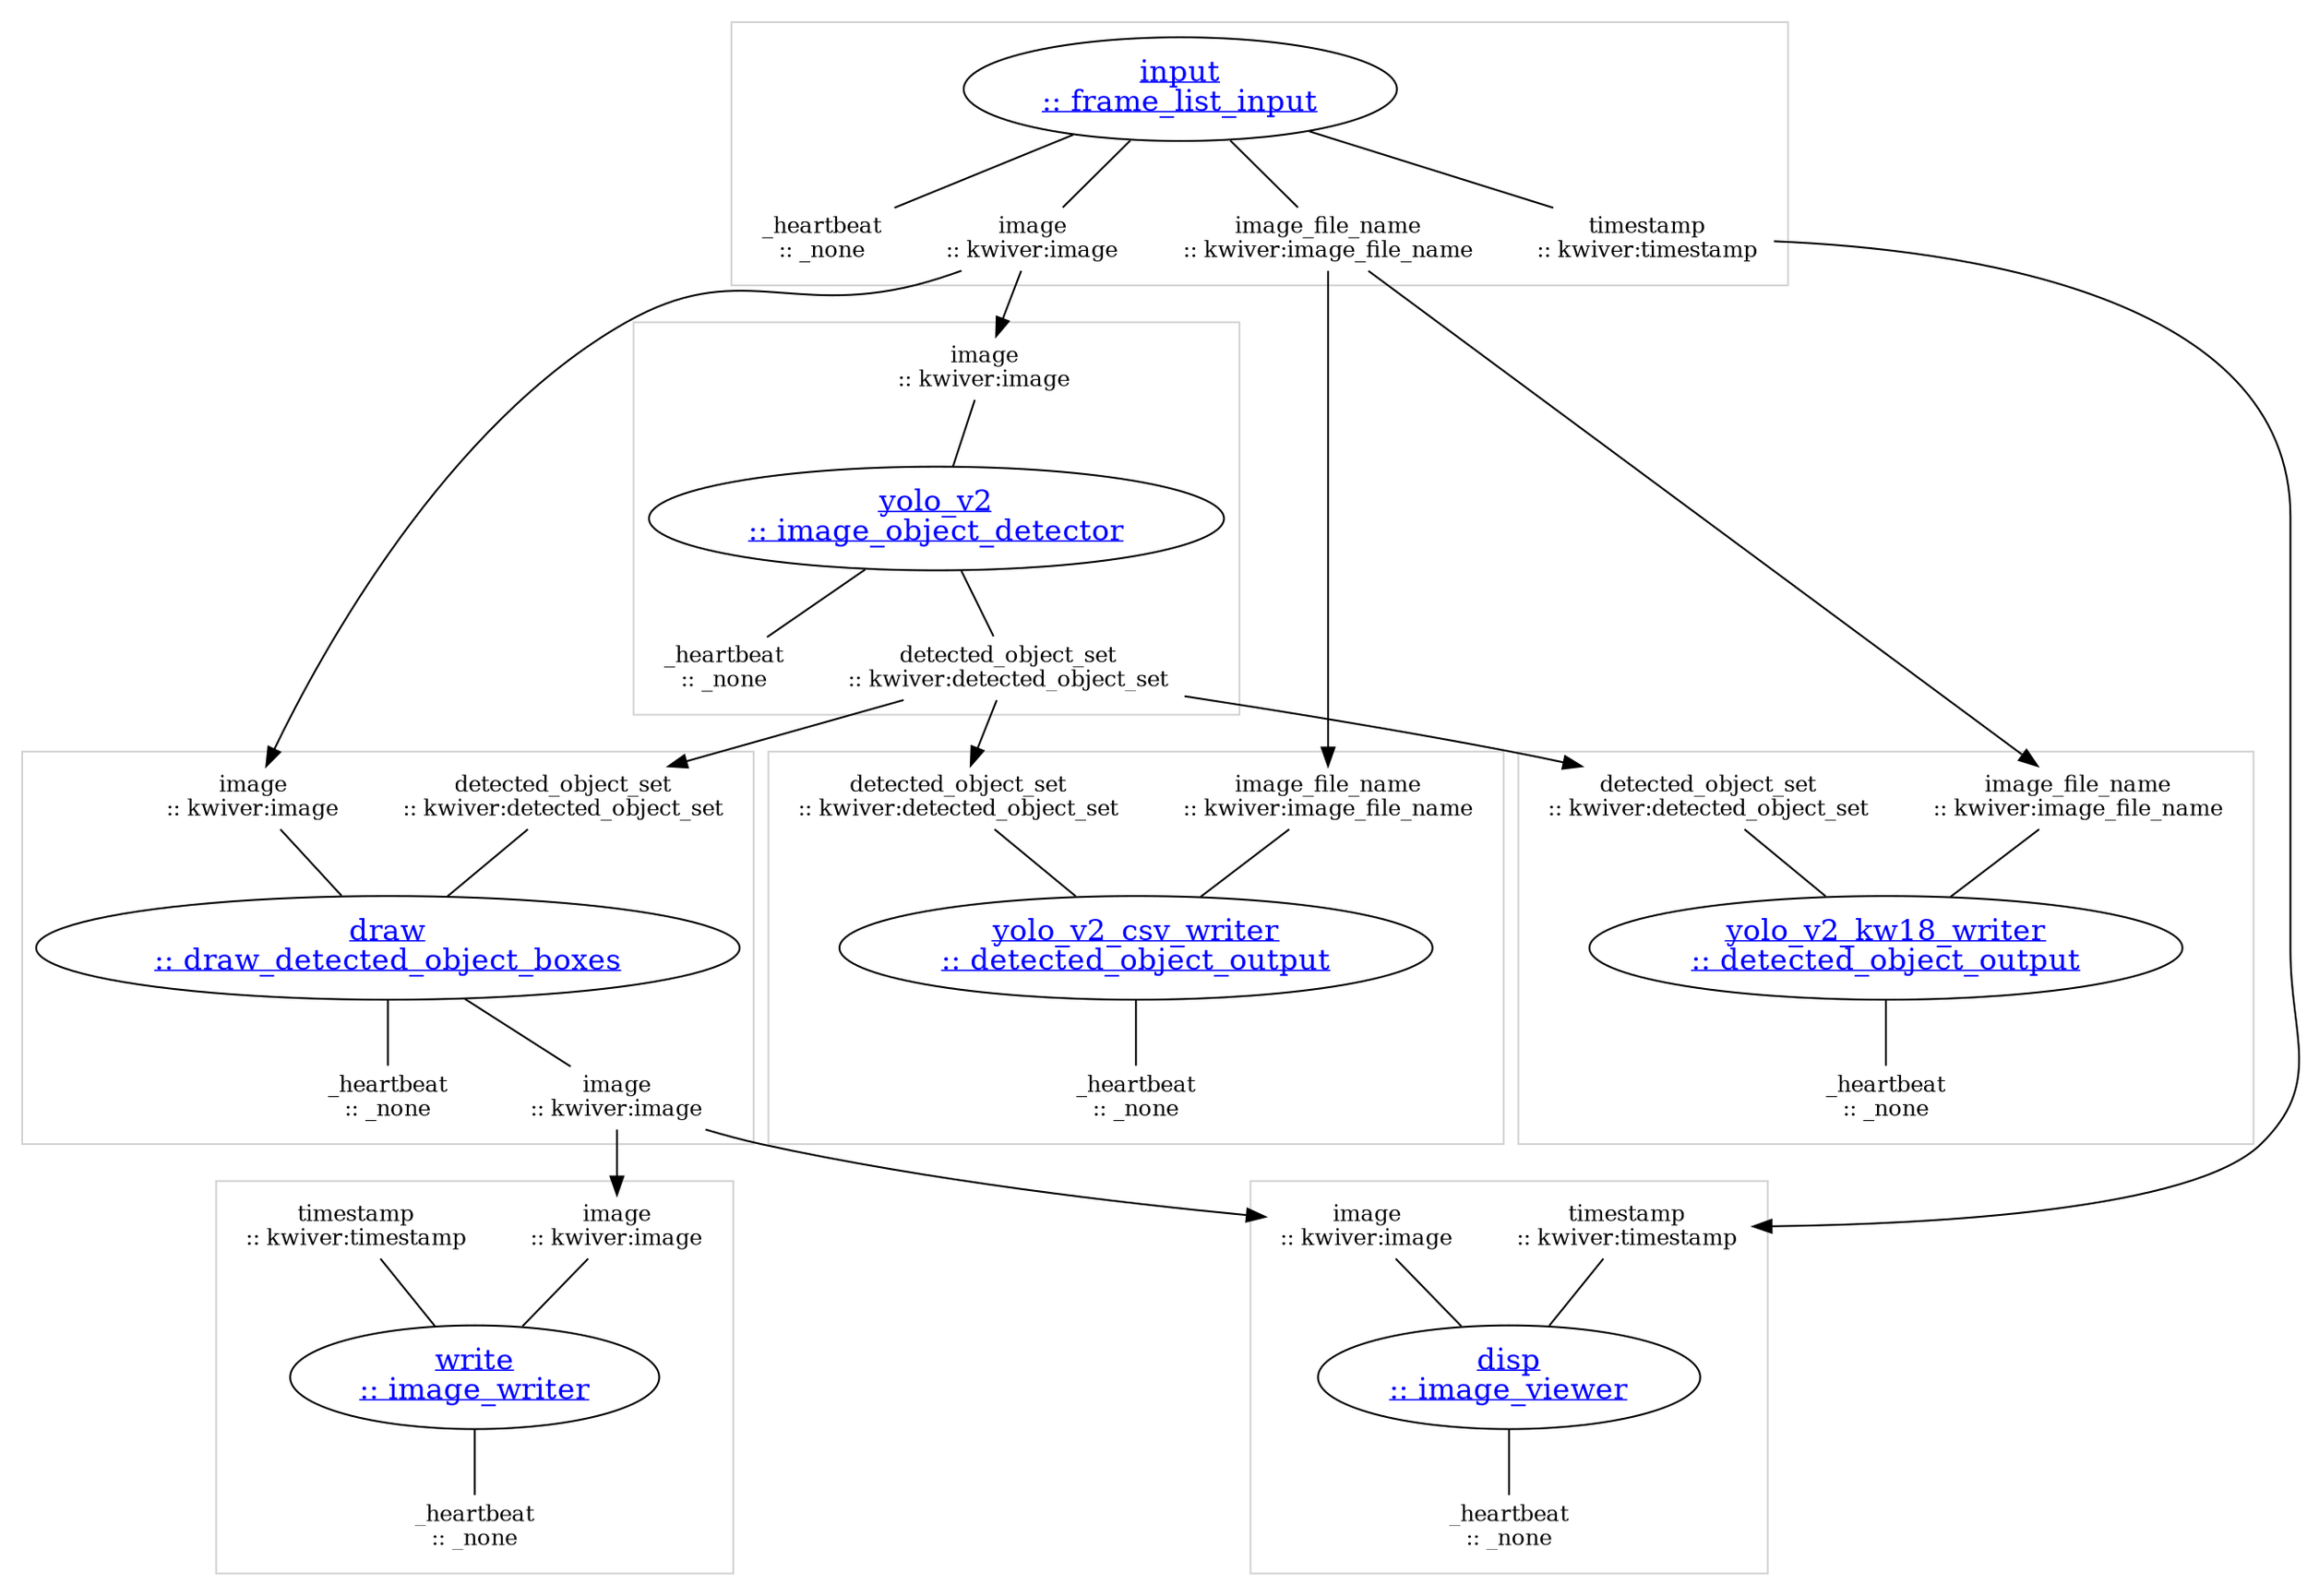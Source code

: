 strict digraph "unnamed" {
clusterrank=local;

subgraph "cluster_disp" {
color=lightgray;

"disp_main" [label=<<u>disp<br/>:: image_viewer</u>>,shape=ellipse,rank=same,fontcolor=blue,fontsize=16,href="../sprokit/processes/image_viewer.html"];

"disp_input_image" [label="image\n:: kwiver:image",shape=none,height=0,width=0,fontsize=12];
"disp_input_image" -> "disp_main" [arrowhead=none,color=black];
"disp_input_timestamp" [label="timestamp\n:: kwiver:timestamp",shape=none,height=0,width=0,fontsize=12];
"disp_input_timestamp" -> "disp_main" [arrowhead=none,color=black];

"disp_output__heartbeat" [label="_heartbeat\n:: _none",shape=none,height=0,width=0,fontsize=12];
"disp_main" -> "disp_output__heartbeat" [arrowhead=none,color=black];

}

subgraph "cluster_draw" {
color=lightgray;

"draw_main" [label=<<u>draw<br/>:: draw_detected_object_boxes</u>>,shape=ellipse,rank=same,fontcolor=blue,fontsize=16,href="../sprokit/processes/draw_detected_object_boxes.html"];

"draw_input_detected_object_set" [label="detected_object_set\n:: kwiver:detected_object_set",shape=none,height=0,width=0,fontsize=12];
"draw_input_detected_object_set" -> "draw_main" [arrowhead=none,color=black];
"draw_input_image" [label="image\n:: kwiver:image",shape=none,height=0,width=0,fontsize=12];
"draw_input_image" -> "draw_main" [arrowhead=none,color=black];

"draw_output__heartbeat" [label="_heartbeat\n:: _none",shape=none,height=0,width=0,fontsize=12];
"draw_main" -> "draw_output__heartbeat" [arrowhead=none,color=black];
"draw_output_image" [label="image\n:: kwiver:image",shape=none,height=0,width=0,fontsize=12];
"draw_main" -> "draw_output_image" [arrowhead=none,color=black];

}

subgraph "cluster_input" {
color=lightgray;

"input_main" [label=<<u>input<br/>:: frame_list_input</u>>,shape=ellipse,rank=same,fontcolor=blue,fontsize=16,href="../sprokit/processes/frame_list_input.html"];


"input_output__heartbeat" [label="_heartbeat\n:: _none",shape=none,height=0,width=0,fontsize=12];
"input_main" -> "input_output__heartbeat" [arrowhead=none,color=black];
"input_output_image" [label="image\n:: kwiver:image",shape=none,height=0,width=0,fontsize=12];
"input_main" -> "input_output_image" [arrowhead=none,color=black];
"input_output_image_file_name" [label="image_file_name\n:: kwiver:image_file_name",shape=none,height=0,width=0,fontsize=12];
"input_main" -> "input_output_image_file_name" [arrowhead=none,color=black];
"input_output_timestamp" [label="timestamp\n:: kwiver:timestamp",shape=none,height=0,width=0,fontsize=12];
"input_main" -> "input_output_timestamp" [arrowhead=none,color=black];

}

subgraph "cluster_write" {
color=lightgray;

"write_main" [label=<<u>write<br/>:: image_writer</u>>,shape=ellipse,rank=same,fontcolor=blue,fontsize=16,href="../sprokit/processes/image_writer.html"];

"write_input_image" [label="image\n:: kwiver:image",shape=none,height=0,width=0,fontsize=12];
"write_input_image" -> "write_main" [arrowhead=none,color=black];
"write_input_timestamp" [label="timestamp\n:: kwiver:timestamp",shape=none,height=0,width=0,fontsize=12];
"write_input_timestamp" -> "write_main" [arrowhead=none,color=black];

"write_output__heartbeat" [label="_heartbeat\n:: _none",shape=none,height=0,width=0,fontsize=12];
"write_main" -> "write_output__heartbeat" [arrowhead=none,color=black];

}

subgraph "cluster_yolo_v2" {
color=lightgray;

"yolo_v2_main" [label=<<u>yolo_v2<br/>:: image_object_detector</u>>,shape=ellipse,rank=same,fontcolor=blue,fontsize=16,href="../sprokit/processes/image_object_detector.html"];

"yolo_v2_input_image" [label="image\n:: kwiver:image",shape=none,height=0,width=0,fontsize=12];
"yolo_v2_input_image" -> "yolo_v2_main" [arrowhead=none,color=black];

"yolo_v2_output__heartbeat" [label="_heartbeat\n:: _none",shape=none,height=0,width=0,fontsize=12];
"yolo_v2_main" -> "yolo_v2_output__heartbeat" [arrowhead=none,color=black];
"yolo_v2_output_detected_object_set" [label="detected_object_set\n:: kwiver:detected_object_set",shape=none,height=0,width=0,fontsize=12];
"yolo_v2_main" -> "yolo_v2_output_detected_object_set" [arrowhead=none,color=black];

}

subgraph "cluster_yolo_v2_csv_writer" {
color=lightgray;

"yolo_v2_csv_writer_main" [label=<<u>yolo_v2_csv_writer<br/>:: detected_object_output</u>>,shape=ellipse,rank=same,fontcolor=blue,fontsize=16,href="../sprokit/processes/detected_object_output.html"];

"yolo_v2_csv_writer_input_detected_object_set" [label="detected_object_set\n:: kwiver:detected_object_set",shape=none,height=0,width=0,fontsize=12];
"yolo_v2_csv_writer_input_detected_object_set" -> "yolo_v2_csv_writer_main" [arrowhead=none,color=black];
"yolo_v2_csv_writer_input_image_file_name" [label="image_file_name\n:: kwiver:image_file_name",shape=none,height=0,width=0,fontsize=12];
"yolo_v2_csv_writer_input_image_file_name" -> "yolo_v2_csv_writer_main" [arrowhead=none,color=black];

"yolo_v2_csv_writer_output__heartbeat" [label="_heartbeat\n:: _none",shape=none,height=0,width=0,fontsize=12];
"yolo_v2_csv_writer_main" -> "yolo_v2_csv_writer_output__heartbeat" [arrowhead=none,color=black];

}

subgraph "cluster_yolo_v2_kw18_writer" {
color=lightgray;

"yolo_v2_kw18_writer_main" [label=<<u>yolo_v2_kw18_writer<br/>:: detected_object_output</u>>,shape=ellipse,rank=same,fontcolor=blue,fontsize=16,href="../sprokit/processes/detected_object_output.html"];

"yolo_v2_kw18_writer_input_detected_object_set" [label="detected_object_set\n:: kwiver:detected_object_set",shape=none,height=0,width=0,fontsize=12];
"yolo_v2_kw18_writer_input_detected_object_set" -> "yolo_v2_kw18_writer_main" [arrowhead=none,color=black];
"yolo_v2_kw18_writer_input_image_file_name" [label="image_file_name\n:: kwiver:image_file_name",shape=none,height=0,width=0,fontsize=12];
"yolo_v2_kw18_writer_input_image_file_name" -> "yolo_v2_kw18_writer_main" [arrowhead=none,color=black];

"yolo_v2_kw18_writer_output__heartbeat" [label="_heartbeat\n:: _none",shape=none,height=0,width=0,fontsize=12];
"yolo_v2_kw18_writer_main" -> "yolo_v2_kw18_writer_output__heartbeat" [arrowhead=none,color=black];

}

"draw_output_image" -> "disp_input_image" [minlen=1,color=black,weight=1];
"draw_output_image" -> "write_input_image" [minlen=1,color=black,weight=1];
"input_output_image" -> "yolo_v2_input_image" [minlen=1,color=black,weight=1];
"input_output_image" -> "draw_input_image" [minlen=1,color=black,weight=1];
"input_output_image_file_name" -> "yolo_v2_kw18_writer_input_image_file_name" [minlen=1,color=black,weight=1];
"input_output_image_file_name" -> "yolo_v2_csv_writer_input_image_file_name" [minlen=1,color=black,weight=1];
"input_output_timestamp" -> "disp_input_timestamp" [minlen=1,color=black,weight=1];
"yolo_v2_output_detected_object_set" -> "draw_input_detected_object_set" [minlen=1,color=black,weight=1];
"yolo_v2_output_detected_object_set" -> "yolo_v2_kw18_writer_input_detected_object_set" [minlen=1,color=black,weight=1];
"yolo_v2_output_detected_object_set" -> "yolo_v2_csv_writer_input_detected_object_set" [minlen=1,color=black,weight=1];

}
